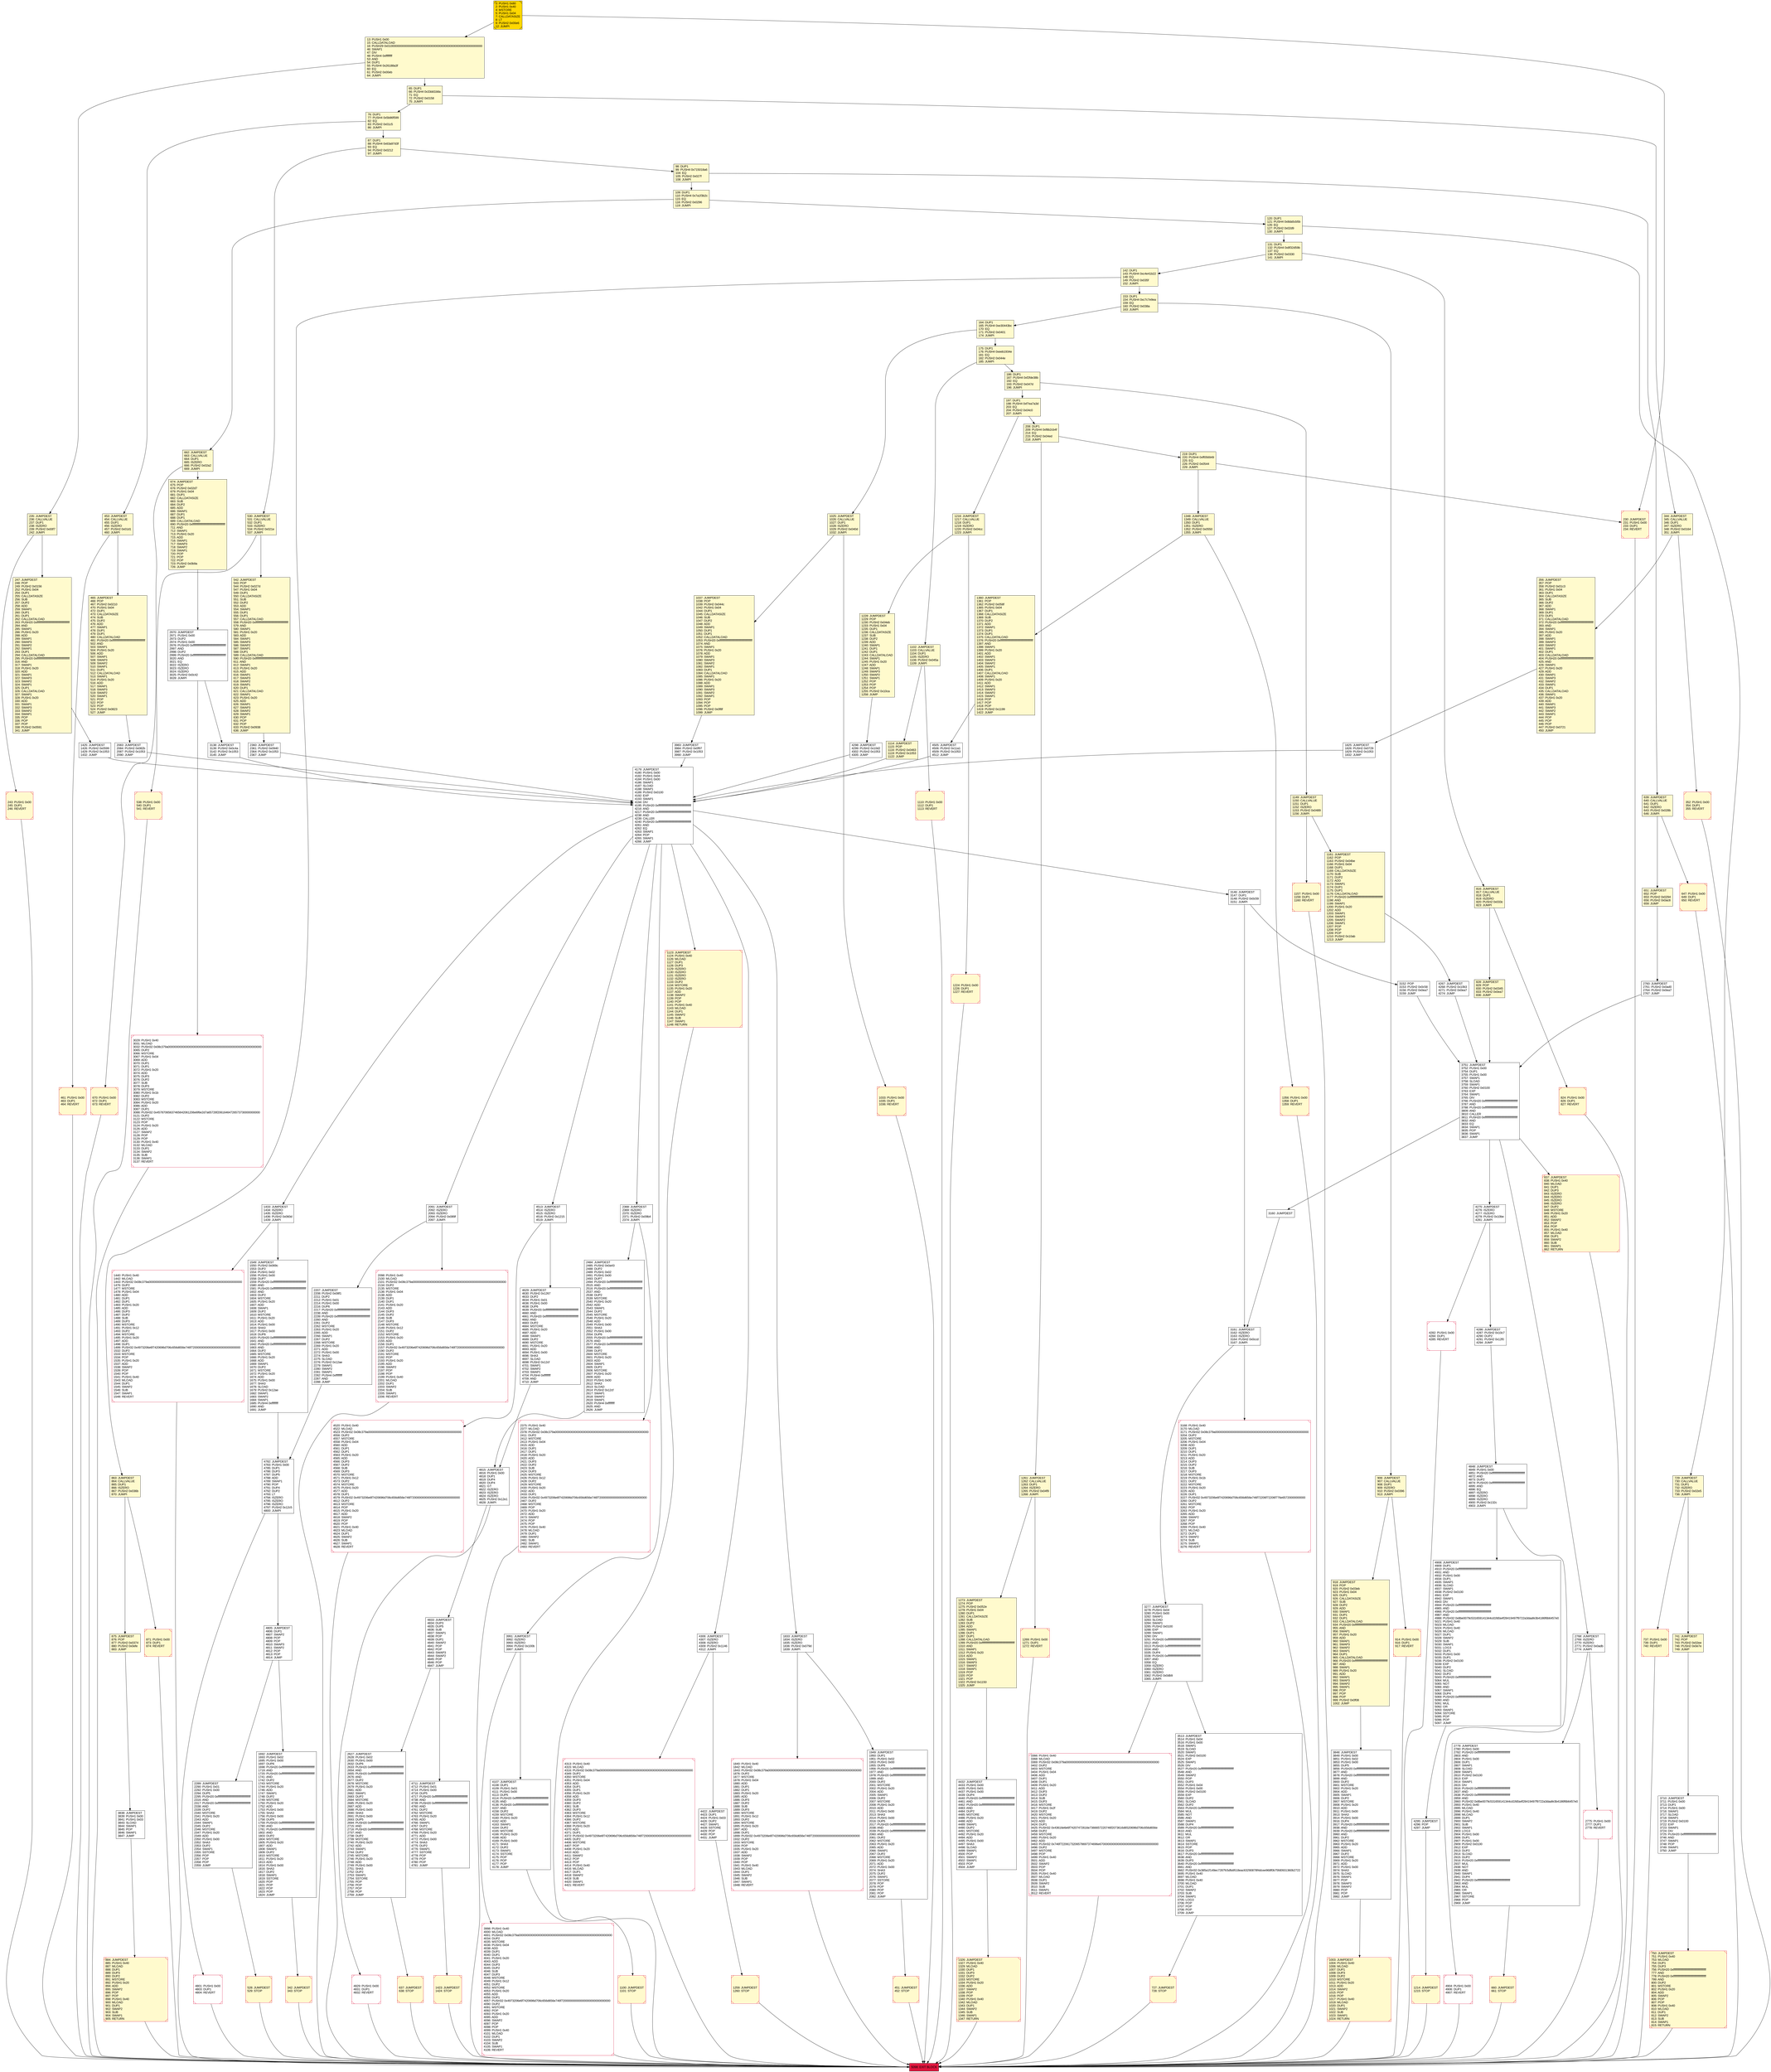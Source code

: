 digraph G {
bgcolor=transparent rankdir=UD;
node [shape=box style=filled color=black fillcolor=white fontname=arial fontcolor=black];
660 [label="660: JUMPDEST\l661: STOP\l" fillcolor=lemonchiffon shape=Msquare color=crimson ];
208 [label="208: DUP1\l209: PUSH4 0xf8b2cb4f\l214: EQ\l215: PUSH2 0x04ed\l218: JUMPI\l" fillcolor=lemonchiffon ];
13 [label="13: PUSH1 0x00\l15: CALLDATALOAD\l16: PUSH29 0x0100000000000000000000000000000000000000000000000000000000\l46: SWAP1\l47: DIV\l48: PUSH4 0xffffffff\l53: AND\l54: DUP1\l55: PUSH4 0x26188a3f\l60: EQ\l61: PUSH2 0x00eb\l64: JUMPI\l" fillcolor=lemonchiffon ];
3991 [label="3991: JUMPDEST\l3992: ISZERO\l3993: ISZERO\l3994: PUSH2 0x100b\l3997: JUMPI\l" ];
2970 [label="2970: JUMPDEST\l2971: PUSH1 0x00\l2973: DUP2\l2974: PUSH1 0x00\l2976: PUSH20 0xffffffffffffffffffffffffffffffffffffffff\l2997: AND\l2998: DUP2\l2999: PUSH20 0xffffffffffffffffffffffffffffffffffffffff\l3020: AND\l3021: EQ\l3022: ISZERO\l3023: ISZERO\l3024: ISZERO\l3025: PUSH2 0x0c42\l3028: JUMPI\l" ];
4505 [label="4505: JUMPDEST\l4506: PUSH2 0x11a1\l4509: PUSH2 0x1053\l4512: JUMP\l" ];
2289 [label="2289: JUMPDEST\l2290: PUSH1 0x01\l2292: PUSH1 0x00\l2294: DUP5\l2295: PUSH20 0xffffffffffffffffffffffffffffffffffffffff\l2316: AND\l2317: PUSH20 0xffffffffffffffffffffffffffffffffffffffff\l2338: AND\l2339: DUP2\l2340: MSTORE\l2341: PUSH1 0x20\l2343: ADD\l2344: SWAP1\l2345: DUP2\l2346: MSTORE\l2347: PUSH1 0x20\l2349: ADD\l2350: PUSH1 0x00\l2352: SHA3\l2353: DUP2\l2354: SWAP1\l2355: SSTORE\l2356: POP\l2357: POP\l2358: POP\l2359: JUMP\l" ];
65 [label="65: DUP1\l66: PUSH4 0x33dd1b8a\l71: EQ\l72: PUSH2 0x0158\l75: JUMPI\l" fillcolor=lemonchiffon ];
164 [label="164: DUP1\l165: PUSH4 0xe30443bc\l170: EQ\l171: PUSH2 0x0401\l174: JUMPI\l" fillcolor=lemonchiffon ];
1037 [label="1037: JUMPDEST\l1038: POP\l1039: PUSH2 0x044c\l1042: PUSH1 0x04\l1044: DUP1\l1045: CALLDATASIZE\l1046: SUB\l1047: DUP2\l1048: ADD\l1049: SWAP1\l1050: DUP1\l1051: DUP1\l1052: CALLDATALOAD\l1053: PUSH20 0xffffffffffffffffffffffffffffffffffffffff\l1074: AND\l1075: SWAP1\l1076: PUSH1 0x20\l1078: ADD\l1079: SWAP1\l1080: SWAP3\l1081: SWAP2\l1082: SWAP1\l1083: DUP1\l1084: CALLDATALOAD\l1085: SWAP1\l1086: PUSH1 0x20\l1088: ADD\l1089: SWAP1\l1090: SWAP3\l1091: SWAP2\l1092: SWAP1\l1093: POP\l1094: POP\l1095: POP\l1096: PUSH2 0x0f8f\l1099: JUMP\l" fillcolor=lemonchiffon ];
1949 [label="1949: JUMPDEST\l1950: DUP1\l1951: PUSH1 0x02\l1953: PUSH1 0x00\l1955: DUP6\l1956: PUSH20 0xffffffffffffffffffffffffffffffffffffffff\l1977: AND\l1978: PUSH20 0xffffffffffffffffffffffffffffffffffffffff\l1999: AND\l2000: DUP2\l2001: MSTORE\l2002: PUSH1 0x20\l2004: ADD\l2005: SWAP1\l2006: DUP2\l2007: MSTORE\l2008: PUSH1 0x20\l2010: ADD\l2011: PUSH1 0x00\l2013: SHA3\l2014: PUSH1 0x00\l2016: DUP5\l2017: PUSH20 0xffffffffffffffffffffffffffffffffffffffff\l2038: AND\l2039: PUSH20 0xffffffffffffffffffffffffffffffffffffffff\l2060: AND\l2061: DUP2\l2062: MSTORE\l2063: PUSH1 0x20\l2065: ADD\l2066: SWAP1\l2067: DUP2\l2068: MSTORE\l2069: PUSH1 0x20\l2071: ADD\l2072: PUSH1 0x00\l2074: SHA3\l2075: DUP2\l2076: SWAP1\l2077: SSTORE\l2078: POP\l2079: POP\l2080: POP\l2081: POP\l2082: JUMP\l" ];
2484 [label="2484: JUMPDEST\l2485: PUSH2 0x0a43\l2488: DUP2\l2489: PUSH1 0x02\l2491: PUSH1 0x00\l2493: DUP7\l2494: PUSH20 0xffffffffffffffffffffffffffffffffffffffff\l2515: AND\l2516: PUSH20 0xffffffffffffffffffffffffffffffffffffffff\l2537: AND\l2538: DUP2\l2539: MSTORE\l2540: PUSH1 0x20\l2542: ADD\l2543: SWAP1\l2544: DUP2\l2545: MSTORE\l2546: PUSH1 0x20\l2548: ADD\l2549: PUSH1 0x00\l2551: SHA3\l2552: PUSH1 0x00\l2554: DUP6\l2555: PUSH20 0xffffffffffffffffffffffffffffffffffffffff\l2576: AND\l2577: PUSH20 0xffffffffffffffffffffffffffffffffffffffff\l2598: AND\l2599: DUP2\l2600: MSTORE\l2601: PUSH1 0x20\l2603: ADD\l2604: SWAP1\l2605: DUP2\l2606: MSTORE\l2607: PUSH1 0x20\l2609: ADD\l2610: PUSH1 0x00\l2612: SHA3\l2613: SLOAD\l2614: PUSH2 0x12cf\l2617: SWAP1\l2618: SWAP2\l2619: SWAP1\l2620: PUSH4 0xffffffff\l2625: AND\l2626: JUMP\l" ];
875 [label="875: JUMPDEST\l876: POP\l877: PUSH2 0x0374\l880: PUSH2 0x0efe\l883: JUMP\l" fillcolor=lemonchiffon ];
3983 [label="3983: JUMPDEST\l3984: PUSH2 0x0f97\l3987: PUSH2 0x1053\l3990: JUMP\l" ];
662 [label="662: JUMPDEST\l663: CALLVALUE\l664: DUP1\l665: ISZERO\l666: PUSH2 0x02a2\l669: JUMPI\l" fillcolor=lemonchiffon ];
2375 [label="2375: PUSH1 0x40\l2377: MLOAD\l2378: PUSH32 0x08c379a000000000000000000000000000000000000000000000000000000000\l2411: DUP2\l2412: MSTORE\l2413: PUSH1 0x04\l2415: ADD\l2416: DUP1\l2417: DUP1\l2418: PUSH1 0x20\l2420: ADD\l2421: DUP3\l2422: DUP2\l2423: SUB\l2424: DUP3\l2425: MSTORE\l2426: PUSH1 0x12\l2428: DUP2\l2429: MSTORE\l2430: PUSH1 0x20\l2432: ADD\l2433: DUP1\l2434: PUSH32 0x4973206e6f7420696d706c656d656e746f720000000000000000000000000000\l2467: DUP2\l2468: MSTORE\l2469: POP\l2470: PUSH1 0x20\l2472: ADD\l2473: SWAP2\l2474: POP\l2475: POP\l2476: PUSH1 0x40\l2478: MLOAD\l2479: DUP1\l2480: SWAP2\l2481: SUB\l2482: SWAP1\l2483: REVERT\l" shape=Msquare color=crimson ];
2768 [label="2768: JUMPDEST\l2769: ISZERO\l2770: ISZERO\l2771: PUSH2 0x0adb\l2774: JUMPI\l" ];
175 [label="175: DUP1\l176: PUSH4 0xeeb1934e\l181: EQ\l182: PUSH2 0x044e\l185: JUMPI\l" fillcolor=lemonchiffon ];
3751 [label="3751: JUMPDEST\l3752: PUSH1 0x00\l3754: DUP1\l3755: PUSH1 0x00\l3757: SWAP1\l3758: SLOAD\l3759: SWAP1\l3760: PUSH2 0x0100\l3763: EXP\l3764: SWAP1\l3765: DIV\l3766: PUSH20 0xffffffffffffffffffffffffffffffffffffffff\l3787: AND\l3788: PUSH20 0xffffffffffffffffffffffffffffffffffffffff\l3809: AND\l3810: CALLER\l3811: PUSH20 0xffffffffffffffffffffffffffffffffffffffff\l3832: AND\l3833: EQ\l3834: SWAP1\l3835: POP\l3836: SWAP1\l3837: JUMP\l" ];
1423 [label="1423: JUMPDEST\l1424: STOP\l" fillcolor=lemonchiffon shape=Msquare color=crimson ];
4282 [label="4282: PUSH1 0x00\l4284: DUP1\l4285: REVERT\l" shape=Msquare color=crimson ];
465 [label="465: JUMPDEST\l466: POP\l467: PUSH2 0x0210\l470: PUSH1 0x04\l472: DUP1\l473: CALLDATASIZE\l474: SUB\l475: DUP2\l476: ADD\l477: SWAP1\l478: DUP1\l479: DUP1\l480: CALLDATALOAD\l481: PUSH20 0xffffffffffffffffffffffffffffffffffffffff\l502: AND\l503: SWAP1\l504: PUSH1 0x20\l506: ADD\l507: SWAP1\l508: SWAP3\l509: SWAP2\l510: SWAP1\l511: DUP1\l512: CALLDATALOAD\l513: SWAP1\l514: PUSH1 0x20\l516: ADD\l517: SWAP1\l518: SWAP3\l519: SWAP2\l520: SWAP1\l521: POP\l522: POP\l523: POP\l524: PUSH2 0x0823\l527: JUMP\l" fillcolor=lemonchiffon ];
729 [label="729: JUMPDEST\l730: CALLVALUE\l731: DUP1\l732: ISZERO\l733: PUSH2 0x02e5\l736: JUMPI\l" fillcolor=lemonchiffon ];
3161 [label="3161: JUMPDEST\l3162: ISZERO\l3163: ISZERO\l3164: PUSH2 0x0ccd\l3167: JUMPI\l" ];
3277 [label="3277: JUMPDEST\l3278: PUSH1 0x04\l3280: PUSH1 0x00\l3282: SWAP1\l3283: SLOAD\l3284: SWAP1\l3285: PUSH2 0x0100\l3288: EXP\l3289: SWAP1\l3290: DIV\l3291: PUSH20 0xffffffffffffffffffffffffffffffffffffffff\l3312: AND\l3313: PUSH20 0xffffffffffffffffffffffffffffffffffffffff\l3334: AND\l3335: DUP4\l3336: PUSH20 0xffffffffffffffffffffffffffffffffffffffff\l3357: AND\l3358: EQ\l3359: ISZERO\l3360: ISZERO\l3361: ISZERO\l3362: PUSH2 0x0db9\l3365: JUMPI\l" ];
1157 [label="1157: PUSH1 0x00\l1159: DUP1\l1160: REVERT\l" fillcolor=lemonchiffon shape=Msquare color=crimson ];
647 [label="647: PUSH1 0x00\l649: DUP1\l650: REVERT\l" fillcolor=lemonchiffon shape=Msquare color=crimson ];
530 [label="530: JUMPDEST\l531: CALLVALUE\l532: DUP1\l533: ISZERO\l534: PUSH2 0x021e\l537: JUMPI\l" fillcolor=lemonchiffon ];
674 [label="674: JUMPDEST\l675: POP\l676: PUSH2 0x02d7\l679: PUSH1 0x04\l681: DUP1\l682: CALLDATASIZE\l683: SUB\l684: DUP2\l685: ADD\l686: SWAP1\l687: DUP1\l688: DUP1\l689: CALLDATALOAD\l690: PUSH20 0xffffffffffffffffffffffffffffffffffffffff\l711: AND\l712: SWAP1\l713: PUSH1 0x20\l715: ADD\l716: SWAP1\l717: SWAP3\l718: SWAP2\l719: SWAP1\l720: POP\l721: POP\l722: POP\l723: PUSH2 0x0b9a\l726: JUMP\l" fillcolor=lemonchiffon ];
247 [label="247: JUMPDEST\l248: POP\l249: PUSH2 0x0156\l252: PUSH1 0x04\l254: DUP1\l255: CALLDATASIZE\l256: SUB\l257: DUP2\l258: ADD\l259: SWAP1\l260: DUP1\l261: DUP1\l262: CALLDATALOAD\l263: PUSH20 0xffffffffffffffffffffffffffffffffffffffff\l284: AND\l285: SWAP1\l286: PUSH1 0x20\l288: ADD\l289: SWAP1\l290: SWAP3\l291: SWAP2\l292: SWAP1\l293: DUP1\l294: CALLDATALOAD\l295: PUSH20 0xffffffffffffffffffffffffffffffffffffffff\l316: AND\l317: SWAP1\l318: PUSH1 0x20\l320: ADD\l321: SWAP1\l322: SWAP3\l323: SWAP2\l324: SWAP1\l325: DUP1\l326: CALLDATALOAD\l327: SWAP1\l328: PUSH1 0x20\l330: ADD\l331: SWAP1\l332: SWAP3\l333: SWAP2\l334: SWAP1\l335: POP\l336: POP\l337: POP\l338: PUSH2 0x0591\l341: JUMP\l" fillcolor=lemonchiffon ];
1214 [label="1214: JUMPDEST\l1215: STOP\l" fillcolor=lemonchiffon shape=Msquare color=crimson ];
1216 [label="1216: JUMPDEST\l1217: CALLVALUE\l1218: DUP1\l1219: ISZERO\l1220: PUSH2 0x04cc\l1223: JUMPI\l" fillcolor=lemonchiffon ];
914 [label="914: PUSH1 0x00\l916: DUP1\l917: REVERT\l" fillcolor=lemonchiffon shape=Msquare color=crimson ];
2627 [label="2627: JUMPDEST\l2628: PUSH1 0x02\l2630: PUSH1 0x00\l2632: DUP6\l2633: PUSH20 0xffffffffffffffffffffffffffffffffffffffff\l2654: AND\l2655: PUSH20 0xffffffffffffffffffffffffffffffffffffffff\l2676: AND\l2677: DUP2\l2678: MSTORE\l2679: PUSH1 0x20\l2681: ADD\l2682: SWAP1\l2683: DUP2\l2684: MSTORE\l2685: PUSH1 0x20\l2687: ADD\l2688: PUSH1 0x00\l2690: SHA3\l2691: PUSH1 0x00\l2693: DUP5\l2694: PUSH20 0xffffffffffffffffffffffffffffffffffffffff\l2715: AND\l2716: PUSH20 0xffffffffffffffffffffffffffffffffffffffff\l2737: AND\l2738: DUP2\l2739: MSTORE\l2740: PUSH1 0x20\l2742: ADD\l2743: SWAP1\l2744: DUP2\l2745: MSTORE\l2746: PUSH1 0x20\l2748: ADD\l2749: PUSH1 0x00\l2751: SHA3\l2752: DUP2\l2753: SWAP1\l2754: SSTORE\l2755: POP\l2756: POP\l2757: POP\l2758: POP\l2759: JUMP\l" ];
197 [label="197: DUP1\l198: PUSH4 0xf7ea7a3d\l203: EQ\l204: PUSH2 0x04c0\l207: JUMPI\l" fillcolor=lemonchiffon ];
153 [label="153: DUP1\l154: PUSH4 0xc7c7e9ea\l159: EQ\l160: PUSH2 0x038a\l163: JUMPI\l" fillcolor=lemonchiffon ];
1025 [label="1025: JUMPDEST\l1026: CALLVALUE\l1027: DUP1\l1028: ISZERO\l1029: PUSH2 0x040d\l1032: JUMPI\l" fillcolor=lemonchiffon ];
453 [label="453: JUMPDEST\l454: CALLVALUE\l455: DUP1\l456: ISZERO\l457: PUSH2 0x01d1\l460: JUMPI\l" fillcolor=lemonchiffon ];
670 [label="670: PUSH1 0x00\l672: DUP1\l673: REVERT\l" fillcolor=lemonchiffon shape=Msquare color=crimson ];
737 [label="737: PUSH1 0x00\l739: DUP1\l740: REVERT\l" fillcolor=lemonchiffon shape=Msquare color=crimson ];
727 [label="727: JUMPDEST\l728: STOP\l" fillcolor=lemonchiffon shape=Msquare color=crimson ];
4286 [label="4286: JUMPDEST\l4287: PUSH2 0x10c7\l4290: DUP2\l4291: PUSH2 0x12f0\l4294: JUMP\l" ];
1433 [label="1433: JUMPDEST\l1434: ISZERO\l1435: ISZERO\l1436: PUSH2 0x060d\l1439: JUMPI\l" ];
131 [label="131: DUP1\l132: PUSH4 0x8f32d59b\l137: EQ\l138: PUSH2 0x0330\l141: JUMPI\l" fillcolor=lemonchiffon ];
1228 [label="1228: JUMPDEST\l1229: POP\l1230: PUSH2 0x04eb\l1233: PUSH1 0x04\l1235: DUP1\l1236: CALLDATASIZE\l1237: SUB\l1238: DUP2\l1239: ADD\l1240: SWAP1\l1241: DUP1\l1242: DUP1\l1243: CALLDATALOAD\l1244: SWAP1\l1245: PUSH1 0x20\l1247: ADD\l1248: SWAP1\l1249: SWAP3\l1250: SWAP2\l1251: SWAP1\l1252: POP\l1253: POP\l1254: POP\l1255: PUSH2 0x10ca\l1258: JUMP\l" fillcolor=lemonchiffon ];
4179 [label="4179: JUMPDEST\l4180: PUSH1 0x00\l4182: PUSH1 0x04\l4184: PUSH1 0x00\l4186: SWAP1\l4187: SLOAD\l4188: SWAP1\l4189: PUSH2 0x0100\l4192: EXP\l4193: SWAP1\l4194: DIV\l4195: PUSH20 0xffffffffffffffffffffffffffffffffffffffff\l4216: AND\l4217: PUSH20 0xffffffffffffffffffffffffffffffffffffffff\l4238: AND\l4239: CALLER\l4240: PUSH20 0xffffffffffffffffffffffffffffffffffffffff\l4261: AND\l4262: EQ\l4263: SWAP1\l4264: POP\l4265: SWAP1\l4266: JUMP\l" ];
4422 [label="4422: JUMPDEST\l4423: DUP1\l4424: PUSH1 0x03\l4426: DUP2\l4427: SWAP1\l4428: SSTORE\l4429: POP\l4430: POP\l4431: JUMP\l" ];
243 [label="243: PUSH1 0x00\l245: DUP1\l246: REVERT\l" fillcolor=lemonchiffon shape=Msquare color=crimson ];
1269 [label="1269: PUSH1 0x00\l1271: DUP1\l1272: REVERT\l" fillcolor=lemonchiffon shape=Msquare color=crimson ];
2207 [label="2207: JUMPDEST\l2208: PUSH2 0x08f1\l2211: DUP2\l2212: PUSH1 0x01\l2214: PUSH1 0x00\l2216: DUP6\l2217: PUSH20 0xffffffffffffffffffffffffffffffffffffffff\l2238: AND\l2239: PUSH20 0xffffffffffffffffffffffffffffffffffffffff\l2260: AND\l2261: DUP2\l2262: MSTORE\l2263: PUSH1 0x20\l2265: ADD\l2266: SWAP1\l2267: DUP2\l2268: MSTORE\l2269: PUSH1 0x20\l2271: ADD\l2272: PUSH1 0x00\l2274: SHA3\l2275: SLOAD\l2276: PUSH2 0x12ae\l2279: SWAP1\l2280: SWAP2\l2281: SWAP1\l2282: PUSH4 0xffffffff\l2287: AND\l2288: JUMP\l" ];
906 [label="906: JUMPDEST\l907: CALLVALUE\l908: DUP1\l909: ISZERO\l910: PUSH2 0x0396\l913: JUMPI\l" fillcolor=lemonchiffon ];
451 [label="451: JUMPDEST\l452: STOP\l" fillcolor=lemonchiffon shape=Msquare color=crimson ];
3168 [label="3168: PUSH1 0x40\l3170: MLOAD\l3171: PUSH32 0x08c379a000000000000000000000000000000000000000000000000000000000\l3204: DUP2\l3205: MSTORE\l3206: PUSH1 0x04\l3208: ADD\l3209: DUP1\l3210: DUP1\l3211: PUSH1 0x20\l3213: ADD\l3214: DUP3\l3215: DUP2\l3216: SUB\l3217: DUP3\l3218: MSTORE\l3219: PUSH1 0x1b\l3221: DUP2\l3222: MSTORE\l3223: PUSH1 0x20\l3225: ADD\l3226: DUP1\l3227: PUSH32 0x4973206e6f7420696d706c656d656e746f72206f72206f776e65720000000000\l3260: DUP2\l3261: MSTORE\l3262: POP\l3263: PUSH1 0x20\l3265: ADD\l3266: SWAP2\l3267: POP\l3268: POP\l3269: PUSH1 0x40\l3271: MLOAD\l3272: DUP1\l3273: SWAP2\l3274: SUB\l3275: SWAP1\l3276: REVERT\l" shape=Msquare color=crimson ];
1003 [label="1003: JUMPDEST\l1004: PUSH1 0x40\l1006: MLOAD\l1007: DUP1\l1008: DUP3\l1009: DUP2\l1010: MSTORE\l1011: PUSH1 0x20\l1013: ADD\l1014: SWAP2\l1015: POP\l1016: POP\l1017: PUSH1 0x40\l1019: MLOAD\l1020: DUP1\l1021: SWAP2\l1022: SUB\l1023: SWAP1\l1024: RETURN\l" fillcolor=lemonchiffon shape=Msquare color=crimson ];
3029 [label="3029: PUSH1 0x40\l3031: MLOAD\l3032: PUSH32 0x08c379a000000000000000000000000000000000000000000000000000000000\l3065: DUP2\l3066: MSTORE\l3067: PUSH1 0x04\l3069: ADD\l3070: DUP1\l3071: DUP1\l3072: PUSH1 0x20\l3074: ADD\l3075: DUP3\l3076: DUP2\l3077: SUB\l3078: DUP3\l3079: MSTORE\l3080: PUSH1 0x1b\l3082: DUP2\l3083: MSTORE\l3084: PUSH1 0x20\l3086: ADD\l3087: DUP1\l3088: PUSH32 0x45787065637465642061206e6f6e2d7a65726f20616464726573730000000000\l3121: DUP2\l3122: MSTORE\l3123: POP\l3124: PUSH1 0x20\l3126: ADD\l3127: SWAP2\l3128: POP\l3129: POP\l3130: PUSH1 0x40\l3132: MLOAD\l3133: DUP1\l3134: SWAP2\l3135: SUB\l3136: SWAP1\l3137: REVERT\l" shape=Msquare color=crimson ];
816 [label="816: JUMPDEST\l817: CALLVALUE\l818: DUP1\l819: ISZERO\l820: PUSH2 0x033c\l823: JUMPI\l" fillcolor=lemonchiffon ];
186 [label="186: DUP1\l187: PUSH4 0xf2fde38b\l192: EQ\l193: PUSH2 0x047d\l196: JUMPI\l" fillcolor=lemonchiffon ];
0 [label="0: PUSH1 0x80\l2: PUSH1 0x40\l4: MSTORE\l5: PUSH1 0x04\l7: CALLDATASIZE\l8: LT\l9: PUSH2 0x00e6\l12: JUMPI\l" fillcolor=lemonchiffon shape=Msquare fillcolor=gold ];
4908 [label="4908: JUMPDEST\l4909: DUP1\l4910: PUSH20 0xffffffffffffffffffffffffffffffffffffffff\l4931: AND\l4932: PUSH1 0x00\l4934: DUP1\l4935: SWAP1\l4936: SLOAD\l4937: SWAP1\l4938: PUSH2 0x0100\l4941: EXP\l4942: SWAP1\l4943: DIV\l4944: PUSH20 0xffffffffffffffffffffffffffffffffffffffff\l4965: AND\l4966: PUSH20 0xffffffffffffffffffffffffffffffffffffffff\l4987: AND\l4988: PUSH32 0x8be0079c531659141344cd1fd0a4f28419497f9722a3daafe3b4186f6b6457e0\l5021: PUSH1 0x40\l5023: MLOAD\l5024: PUSH1 0x40\l5026: MLOAD\l5027: DUP1\l5028: SWAP2\l5029: SUB\l5030: SWAP1\l5031: LOG3\l5032: DUP1\l5033: PUSH1 0x00\l5035: DUP1\l5036: PUSH2 0x0100\l5039: EXP\l5040: DUP2\l5041: SLOAD\l5042: DUP2\l5043: PUSH20 0xffffffffffffffffffffffffffffffffffffffff\l5064: MUL\l5065: NOT\l5066: AND\l5067: SWAP1\l5068: DUP4\l5069: PUSH20 0xffffffffffffffffffffffffffffffffffffffff\l5090: AND\l5091: MUL\l5092: OR\l5093: SWAP1\l5094: SSTORE\l5095: POP\l5096: POP\l5097: JUMP\l" ];
1123 [label="1123: JUMPDEST\l1124: PUSH1 0x40\l1126: MLOAD\l1127: DUP1\l1128: DUP3\l1129: ISZERO\l1130: ISZERO\l1131: ISZERO\l1132: ISZERO\l1133: DUP2\l1134: MSTORE\l1135: PUSH1 0x20\l1137: ADD\l1138: SWAP2\l1139: POP\l1140: POP\l1141: PUSH1 0x40\l1143: MLOAD\l1144: DUP1\l1145: SWAP2\l1146: SUB\l1147: SWAP1\l1148: RETURN\l" fillcolor=lemonchiffon shape=Msquare color=crimson ];
2083 [label="2083: JUMPDEST\l2084: PUSH2 0x082b\l2087: PUSH2 0x1053\l2090: JUMP\l" ];
542 [label="542: JUMPDEST\l543: POP\l544: PUSH2 0x027d\l547: PUSH1 0x04\l549: DUP1\l550: CALLDATASIZE\l551: SUB\l552: DUP2\l553: ADD\l554: SWAP1\l555: DUP1\l556: DUP1\l557: CALLDATALOAD\l558: PUSH20 0xffffffffffffffffffffffffffffffffffffffff\l579: AND\l580: SWAP1\l581: PUSH1 0x20\l583: ADD\l584: SWAP1\l585: SWAP3\l586: SWAP2\l587: SWAP1\l588: DUP1\l589: CALLDATALOAD\l590: PUSH20 0xffffffffffffffffffffffffffffffffffffffff\l611: AND\l612: SWAP1\l613: PUSH1 0x20\l615: ADD\l616: SWAP1\l617: SWAP3\l618: SWAP2\l619: SWAP1\l620: DUP1\l621: CALLDATALOAD\l622: SWAP1\l623: PUSH1 0x20\l625: ADD\l626: SWAP1\l627: SWAP3\l628: SWAP2\l629: SWAP1\l630: POP\l631: POP\l632: POP\l633: PUSH2 0x0938\l636: JUMP\l" fillcolor=lemonchiffon ];
4801 [label="4801: PUSH1 0x00\l4803: DUP1\l4804: REVERT\l" shape=Msquare color=crimson ];
3513 [label="3513: JUMPDEST\l3514: PUSH1 0x04\l3516: PUSH1 0x00\l3518: SWAP1\l3519: SLOAD\l3520: SWAP1\l3521: PUSH2 0x0100\l3524: EXP\l3525: SWAP1\l3526: DIV\l3527: PUSH20 0xffffffffffffffffffffffffffffffffffffffff\l3548: AND\l3549: SWAP2\l3550: POP\l3551: DUP3\l3552: PUSH1 0x04\l3554: PUSH1 0x00\l3556: PUSH2 0x0100\l3559: EXP\l3560: DUP2\l3561: SLOAD\l3562: DUP2\l3563: PUSH20 0xffffffffffffffffffffffffffffffffffffffff\l3584: MUL\l3585: NOT\l3586: AND\l3587: SWAP1\l3588: DUP4\l3589: PUSH20 0xffffffffffffffffffffffffffffffffffffffff\l3610: AND\l3611: MUL\l3612: OR\l3613: SWAP1\l3614: SSTORE\l3615: POP\l3616: DUP3\l3617: PUSH20 0xffffffffffffffffffffffffffffffffffffffff\l3638: AND\l3639: DUP3\l3640: PUSH20 0xffffffffffffffffffffffffffffffffffffffff\l3661: AND\l3662: PUSH32 0x385a1f149ec7287fc5dfa9518eac63290878f4dcee968f0b75fd0931360b2722\l3695: PUSH1 0x40\l3697: MLOAD\l3698: PUSH1 0x40\l3700: MLOAD\l3701: DUP1\l3702: SWAP2\l3703: SUB\l3704: SWAP1\l3705: LOG3\l3706: POP\l3707: POP\l3708: POP\l3709: JUMP\l" ];
4782 [label="4782: JUMPDEST\l4783: PUSH1 0x00\l4785: DUP1\l4786: DUP3\l4787: DUP5\l4788: ADD\l4789: SWAP1\l4790: POP\l4791: DUP4\l4792: DUP2\l4793: LT\l4794: ISZERO\l4795: ISZERO\l4796: ISZERO\l4797: PUSH2 0x12c5\l4800: JUMPI\l" ];
2098 [label="2098: PUSH1 0x40\l2100: MLOAD\l2101: PUSH32 0x08c379a000000000000000000000000000000000000000000000000000000000\l2134: DUP2\l2135: MSTORE\l2136: PUSH1 0x04\l2138: ADD\l2139: DUP1\l2140: DUP1\l2141: PUSH1 0x20\l2143: ADD\l2144: DUP3\l2145: DUP2\l2146: SUB\l2147: DUP3\l2148: MSTORE\l2149: PUSH1 0x12\l2151: DUP2\l2152: MSTORE\l2153: PUSH1 0x20\l2155: ADD\l2156: DUP1\l2157: PUSH32 0x4973206e6f7420696d706c656d656e746f720000000000000000000000000000\l2190: DUP2\l2191: MSTORE\l2192: POP\l2193: PUSH1 0x20\l2195: ADD\l2196: SWAP2\l2197: POP\l2198: POP\l2199: PUSH1 0x40\l2201: MLOAD\l2202: DUP1\l2203: SWAP2\l2204: SUB\l2205: SWAP1\l2206: REVERT\l" shape=Msquare color=crimson ];
1840 [label="1840: PUSH1 0x40\l1842: MLOAD\l1843: PUSH32 0x08c379a000000000000000000000000000000000000000000000000000000000\l1876: DUP2\l1877: MSTORE\l1878: PUSH1 0x04\l1880: ADD\l1881: DUP1\l1882: DUP1\l1883: PUSH1 0x20\l1885: ADD\l1886: DUP3\l1887: DUP2\l1888: SUB\l1889: DUP3\l1890: MSTORE\l1891: PUSH1 0x12\l1893: DUP2\l1894: MSTORE\l1895: PUSH1 0x20\l1897: ADD\l1898: DUP1\l1899: PUSH32 0x4973206e6f7420696d706c656d656e746f720000000000000000000000000000\l1932: DUP2\l1933: MSTORE\l1934: POP\l1935: PUSH1 0x20\l1937: ADD\l1938: SWAP2\l1939: POP\l1940: POP\l1941: PUSH1 0x40\l1943: MLOAD\l1944: DUP1\l1945: SWAP2\l1946: SUB\l1947: SWAP1\l1948: REVERT\l" shape=Msquare color=crimson ];
1261 [label="1261: JUMPDEST\l1262: CALLVALUE\l1263: DUP1\l1264: ISZERO\l1265: PUSH2 0x04f9\l1268: JUMPI\l" fillcolor=lemonchiffon ];
1224 [label="1224: PUSH1 0x00\l1226: DUP1\l1227: REVERT\l" fillcolor=lemonchiffon shape=Msquare color=crimson ];
1273 [label="1273: JUMPDEST\l1274: POP\l1275: PUSH2 0x052e\l1278: PUSH1 0x04\l1280: DUP1\l1281: CALLDATASIZE\l1282: SUB\l1283: DUP2\l1284: ADD\l1285: SWAP1\l1286: DUP1\l1287: DUP1\l1288: CALLDATALOAD\l1289: PUSH20 0xffffffffffffffffffffffffffffffffffffffff\l1310: AND\l1311: SWAP1\l1312: PUSH1 0x20\l1314: ADD\l1315: SWAP1\l1316: SWAP3\l1317: SWAP2\l1318: SWAP1\l1319: POP\l1320: POP\l1321: POP\l1322: PUSH2 0x1150\l1325: JUMP\l" fillcolor=lemonchiffon ];
461 [label="461: PUSH1 0x00\l463: DUP1\l464: REVERT\l" fillcolor=lemonchiffon shape=Msquare color=crimson ];
2775 [label="2775: PUSH1 0x00\l2777: DUP1\l2778: REVERT\l" shape=Msquare color=crimson ];
837 [label="837: JUMPDEST\l838: PUSH1 0x40\l840: MLOAD\l841: DUP1\l842: DUP3\l843: ISZERO\l844: ISZERO\l845: ISZERO\l846: ISZERO\l847: DUP2\l848: MSTORE\l849: PUSH1 0x20\l851: ADD\l852: SWAP2\l853: POP\l854: POP\l855: PUSH1 0x40\l857: MLOAD\l858: DUP1\l859: SWAP2\l860: SUB\l861: SWAP1\l862: RETURN\l" fillcolor=lemonchiffon shape=Msquare color=crimson ];
4513 [label="4513: JUMPDEST\l4514: ISZERO\l4515: ISZERO\l4516: PUSH2 0x1215\l4519: JUMPI\l" ];
4829 [label="4829: PUSH1 0x00\l4831: DUP1\l4832: REVERT\l" shape=Msquare color=crimson ];
1259 [label="1259: JUMPDEST\l1260: STOP\l" fillcolor=lemonchiffon shape=Msquare color=crimson ];
1161 [label="1161: JUMPDEST\l1162: POP\l1163: PUSH2 0x04be\l1166: PUSH1 0x04\l1168: DUP1\l1169: CALLDATASIZE\l1170: SUB\l1171: DUP2\l1172: ADD\l1173: SWAP1\l1174: DUP1\l1175: DUP1\l1176: CALLDATALOAD\l1177: PUSH20 0xffffffffffffffffffffffffffffffffffffffff\l1198: AND\l1199: SWAP1\l1200: PUSH1 0x20\l1202: ADD\l1203: SWAP1\l1204: SWAP3\l1205: SWAP2\l1206: SWAP1\l1207: POP\l1208: POP\l1209: POP\l1210: PUSH2 0x10ab\l1213: JUMP\l" fillcolor=lemonchiffon ];
344 [label="344: JUMPDEST\l345: CALLVALUE\l346: DUP1\l347: ISZERO\l348: PUSH2 0x0164\l351: JUMPI\l" fillcolor=lemonchiffon ];
528 [label="528: JUMPDEST\l529: STOP\l" fillcolor=lemonchiffon shape=Msquare color=crimson ];
741 [label="741: JUMPDEST\l742: POP\l743: PUSH2 0x02ee\l746: PUSH2 0x0e7e\l749: JUMP\l" fillcolor=lemonchiffon ];
4904 [label="4904: PUSH1 0x00\l4906: DUP1\l4907: REVERT\l" shape=Msquare color=crimson ];
3146 [label="3146: JUMPDEST\l3147: DUP1\l3148: PUSH2 0x0c59\l3151: JUMPI\l" ];
1825 [label="1825: JUMPDEST\l1826: PUSH2 0x0729\l1829: PUSH2 0x1053\l1832: JUMP\l" ];
4313 [label="4313: PUSH1 0x40\l4315: MLOAD\l4316: PUSH32 0x08c379a000000000000000000000000000000000000000000000000000000000\l4349: DUP2\l4350: MSTORE\l4351: PUSH1 0x04\l4353: ADD\l4354: DUP1\l4355: DUP1\l4356: PUSH1 0x20\l4358: ADD\l4359: DUP3\l4360: DUP2\l4361: SUB\l4362: DUP3\l4363: MSTORE\l4364: PUSH1 0x12\l4366: DUP2\l4367: MSTORE\l4368: PUSH1 0x20\l4370: ADD\l4371: DUP1\l4372: PUSH32 0x4973206e6f7420696d706c656d656e746f720000000000000000000000000000\l4405: DUP2\l4406: MSTORE\l4407: POP\l4408: PUSH1 0x20\l4410: ADD\l4411: SWAP2\l4412: POP\l4413: POP\l4414: PUSH1 0x40\l4416: MLOAD\l4417: DUP1\l4418: SWAP2\l4419: SUB\l4420: SWAP1\l4421: REVERT\l" shape=Msquare color=crimson ];
3138 [label="3138: JUMPDEST\l3139: PUSH2 0x0c4a\l3142: PUSH2 0x1053\l3145: JUMP\l" ];
3848 [label="3848: JUMPDEST\l3849: PUSH1 0x00\l3851: PUSH1 0x02\l3853: PUSH1 0x00\l3855: DUP5\l3856: PUSH20 0xffffffffffffffffffffffffffffffffffffffff\l3877: AND\l3878: PUSH20 0xffffffffffffffffffffffffffffffffffffffff\l3899: AND\l3900: DUP2\l3901: MSTORE\l3902: PUSH1 0x20\l3904: ADD\l3905: SWAP1\l3906: DUP2\l3907: MSTORE\l3908: PUSH1 0x20\l3910: ADD\l3911: PUSH1 0x00\l3913: SHA3\l3914: PUSH1 0x00\l3916: DUP4\l3917: PUSH20 0xffffffffffffffffffffffffffffffffffffffff\l3938: AND\l3939: PUSH20 0xffffffffffffffffffffffffffffffffffffffff\l3960: AND\l3961: DUP2\l3962: MSTORE\l3963: PUSH1 0x20\l3965: ADD\l3966: SWAP1\l3967: DUP2\l3968: MSTORE\l3969: PUSH1 0x20\l3971: ADD\l3972: PUSH1 0x00\l3974: SHA3\l3975: SLOAD\l3976: SWAP1\l3977: POP\l3978: SWAP3\l3979: SWAP2\l3980: POP\l3981: POP\l3982: JUMP\l" ];
4711 [label="4711: JUMPDEST\l4712: PUSH1 0x01\l4714: PUSH1 0x00\l4716: DUP5\l4717: PUSH20 0xffffffffffffffffffffffffffffffffffffffff\l4738: AND\l4739: PUSH20 0xffffffffffffffffffffffffffffffffffffffff\l4760: AND\l4761: DUP2\l4762: MSTORE\l4763: PUSH1 0x20\l4765: ADD\l4766: SWAP1\l4767: DUP2\l4768: MSTORE\l4769: PUSH1 0x20\l4771: ADD\l4772: PUSH1 0x00\l4774: SHA3\l4775: DUP2\l4776: SWAP1\l4777: SSTORE\l4778: POP\l4779: POP\l4780: POP\l4781: JUMP\l" ];
3160 [label="3160: JUMPDEST\l" ];
76 [label="76: DUP1\l77: PUSH4 0x5b86f599\l82: EQ\l83: PUSH2 0x01c5\l86: JUMPI\l" fillcolor=lemonchiffon ];
824 [label="824: PUSH1 0x00\l826: DUP1\l827: REVERT\l" fillcolor=lemonchiffon shape=Msquare color=crimson ];
4306 [label="4306: JUMPDEST\l4307: ISZERO\l4308: ISZERO\l4309: PUSH2 0x1146\l4312: JUMPI\l" ];
1114 [label="1114: JUMPDEST\l1115: POP\l1116: PUSH2 0x0463\l1119: PUSH2 0x1053\l1122: JUMP\l" fillcolor=lemonchiffon ];
4848 [label="4848: JUMPDEST\l4849: PUSH1 0x00\l4851: PUSH20 0xffffffffffffffffffffffffffffffffffffffff\l4872: AND\l4873: DUP2\l4874: PUSH20 0xffffffffffffffffffffffffffffffffffffffff\l4895: AND\l4896: EQ\l4897: ISZERO\l4898: ISZERO\l4899: ISZERO\l4900: PUSH2 0x132c\l4903: JUMPI\l" ];
3838 [label="3838: JUMPDEST\l3839: PUSH1 0x00\l3841: PUSH1 0x03\l3843: SLOAD\l3844: SWAP1\l3845: POP\l3846: SWAP1\l3847: JUMP\l" ];
219 [label="219: DUP1\l220: PUSH4 0xff056949\l225: EQ\l226: PUSH2 0x0544\l229: JUMPI\l" fillcolor=lemonchiffon ];
1326 [label="1326: JUMPDEST\l1327: PUSH1 0x40\l1329: MLOAD\l1330: DUP1\l1331: DUP3\l1332: DUP2\l1333: MSTORE\l1334: PUSH1 0x20\l1336: ADD\l1337: SWAP2\l1338: POP\l1339: POP\l1340: PUSH1 0x40\l1342: MLOAD\l1343: DUP1\l1344: SWAP2\l1345: SUB\l1346: SWAP1\l1347: RETURN\l" fillcolor=lemonchiffon shape=Msquare color=crimson ];
863 [label="863: JUMPDEST\l864: CALLVALUE\l865: DUP1\l866: ISZERO\l867: PUSH2 0x036b\l870: JUMPI\l" fillcolor=lemonchiffon ];
87 [label="87: DUP1\l88: PUSH4 0x63a97d3f\l93: EQ\l94: PUSH2 0x0212\l97: JUMPI\l" fillcolor=lemonchiffon ];
1033 [label="1033: PUSH1 0x00\l1035: DUP1\l1036: REVERT\l" fillcolor=lemonchiffon shape=Msquare color=crimson ];
4805 [label="4805: JUMPDEST\l4806: DUP1\l4807: SWAP2\l4808: POP\l4809: POP\l4810: SWAP3\l4811: SWAP2\l4812: POP\l4813: POP\l4814: JUMP\l" ];
2360 [label="2360: JUMPDEST\l2361: PUSH2 0x0940\l2364: PUSH2 0x1053\l2367: JUMP\l" ];
1425 [label="1425: JUMPDEST\l1426: PUSH2 0x0599\l1429: PUSH2 0x1053\l1432: JUMP\l" ];
1833 [label="1833: JUMPDEST\l1834: ISZERO\l1835: ISZERO\l1836: PUSH2 0x079d\l1839: JUMPI\l" ];
4432 [label="4432: JUMPDEST\l4433: PUSH1 0x00\l4435: PUSH1 0x01\l4437: PUSH1 0x00\l4439: DUP4\l4440: PUSH20 0xffffffffffffffffffffffffffffffffffffffff\l4461: AND\l4462: PUSH20 0xffffffffffffffffffffffffffffffffffffffff\l4483: AND\l4484: DUP2\l4485: MSTORE\l4486: PUSH1 0x20\l4488: ADD\l4489: SWAP1\l4490: DUP2\l4491: MSTORE\l4492: PUSH1 0x20\l4494: ADD\l4495: PUSH1 0x00\l4497: SHA3\l4498: SLOAD\l4499: SWAP1\l4500: POP\l4501: SWAP2\l4502: SWAP1\l4503: POP\l4504: JUMP\l" ];
1348 [label="1348: JUMPDEST\l1349: CALLVALUE\l1350: DUP1\l1351: ISZERO\l1352: PUSH2 0x0550\l1355: JUMPI\l" fillcolor=lemonchiffon ];
4267 [label="4267: JUMPDEST\l4268: PUSH2 0x10b3\l4271: PUSH2 0x0ea7\l4274: JUMP\l" ];
120 [label="120: DUP1\l121: PUSH4 0x8da5cb5b\l126: EQ\l127: PUSH2 0x02d9\l130: JUMPI\l" fillcolor=lemonchiffon ];
538 [label="538: PUSH1 0x00\l540: DUP1\l541: REVERT\l" fillcolor=lemonchiffon shape=Msquare color=crimson ];
2760 [label="2760: JUMPDEST\l2761: PUSH2 0x0ad0\l2764: PUSH2 0x0ea7\l2767: JUMP\l" ];
2091 [label="2091: JUMPDEST\l2092: ISZERO\l2093: ISZERO\l2094: PUSH2 0x089f\l2097: JUMPI\l" ];
750 [label="750: JUMPDEST\l751: PUSH1 0x40\l753: MLOAD\l754: DUP1\l755: DUP3\l756: PUSH20 0xffffffffffffffffffffffffffffffffffffffff\l777: AND\l778: PUSH20 0xffffffffffffffffffffffffffffffffffffffff\l799: AND\l800: DUP2\l801: MSTORE\l802: PUSH1 0x20\l804: ADD\l805: SWAP2\l806: POP\l807: POP\l808: PUSH1 0x40\l810: MLOAD\l811: DUP1\l812: SWAP2\l813: SUB\l814: SWAP1\l815: RETURN\l" fillcolor=lemonchiffon shape=Msquare color=crimson ];
4275 [label="4275: JUMPDEST\l4276: ISZERO\l4277: ISZERO\l4278: PUSH2 0x10be\l4281: JUMPI\l" ];
352 [label="352: PUSH1 0x00\l354: DUP1\l355: REVERT\l" fillcolor=lemonchiffon shape=Msquare color=crimson ];
3366 [label="3366: PUSH1 0x40\l3368: MLOAD\l3369: PUSH32 0x08c379a000000000000000000000000000000000000000000000000000000000\l3402: DUP2\l3403: MSTORE\l3404: PUSH1 0x04\l3406: ADD\l3407: DUP1\l3408: DUP1\l3409: PUSH1 0x20\l3411: ADD\l3412: DUP3\l3413: DUP2\l3414: SUB\l3415: DUP3\l3416: MSTORE\l3417: PUSH1 0x2f\l3419: DUP2\l3420: MSTORE\l3421: PUSH1 0x20\l3423: ADD\l3424: DUP1\l3425: PUSH32 0x43616e6e6f74207472616e7366657220746f2073616d6520696d706c656d656e\l3458: DUP2\l3459: MSTORE\l3460: PUSH1 0x20\l3462: ADD\l3463: PUSH32 0x746f72206173206578697374696e670000000000000000000000000000000000\l3496: DUP2\l3497: MSTORE\l3498: POP\l3499: PUSH1 0x40\l3501: ADD\l3502: SWAP2\l3503: POP\l3504: POP\l3505: PUSH1 0x40\l3507: MLOAD\l3508: DUP1\l3509: SWAP2\l3510: SUB\l3511: SWAP1\l3512: REVERT\l" shape=Msquare color=crimson ];
342 [label="342: JUMPDEST\l343: STOP\l" fillcolor=lemonchiffon shape=Msquare color=crimson ];
871 [label="871: PUSH1 0x00\l873: DUP1\l874: REVERT\l" fillcolor=lemonchiffon shape=Msquare color=crimson ];
884 [label="884: JUMPDEST\l885: PUSH1 0x40\l887: MLOAD\l888: DUP1\l889: DUP3\l890: DUP2\l891: MSTORE\l892: PUSH1 0x20\l894: ADD\l895: SWAP2\l896: POP\l897: POP\l898: PUSH1 0x40\l900: MLOAD\l901: DUP1\l902: SWAP2\l903: SUB\l904: SWAP1\l905: RETURN\l" fillcolor=lemonchiffon shape=Msquare color=crimson ];
3998 [label="3998: PUSH1 0x40\l4000: MLOAD\l4001: PUSH32 0x08c379a000000000000000000000000000000000000000000000000000000000\l4034: DUP2\l4035: MSTORE\l4036: PUSH1 0x04\l4038: ADD\l4039: DUP1\l4040: DUP1\l4041: PUSH1 0x20\l4043: ADD\l4044: DUP3\l4045: DUP2\l4046: SUB\l4047: DUP3\l4048: MSTORE\l4049: PUSH1 0x12\l4051: DUP2\l4052: MSTORE\l4053: PUSH1 0x20\l4055: ADD\l4056: DUP1\l4057: PUSH32 0x4973206e6f7420696d706c656d656e746f720000000000000000000000000000\l4090: DUP2\l4091: MSTORE\l4092: POP\l4093: PUSH1 0x20\l4095: ADD\l4096: SWAP2\l4097: POP\l4098: POP\l4099: PUSH1 0x40\l4101: MLOAD\l4102: DUP1\l4103: SWAP2\l4104: SUB\l4105: SWAP1\l4106: REVERT\l" shape=Msquare color=crimson ];
828 [label="828: JUMPDEST\l829: POP\l830: PUSH2 0x0345\l833: PUSH2 0x0ea7\l836: JUMP\l" fillcolor=lemonchiffon ];
109 [label="109: DUP1\l110: PUSH4 0x7a1f3b2c\l115: EQ\l116: PUSH2 0x0296\l119: JUMPI\l" fillcolor=lemonchiffon ];
1549 [label="1549: JUMPDEST\l1550: PUSH2 0x069c\l1553: DUP2\l1554: PUSH1 0x02\l1556: PUSH1 0x00\l1558: DUP7\l1559: PUSH20 0xffffffffffffffffffffffffffffffffffffffff\l1580: AND\l1581: PUSH20 0xffffffffffffffffffffffffffffffffffffffff\l1602: AND\l1603: DUP2\l1604: MSTORE\l1605: PUSH1 0x20\l1607: ADD\l1608: SWAP1\l1609: DUP2\l1610: MSTORE\l1611: PUSH1 0x20\l1613: ADD\l1614: PUSH1 0x00\l1616: SHA3\l1617: PUSH1 0x00\l1619: DUP6\l1620: PUSH20 0xffffffffffffffffffffffffffffffffffffffff\l1641: AND\l1642: PUSH20 0xffffffffffffffffffffffffffffffffffffffff\l1663: AND\l1664: DUP2\l1665: MSTORE\l1666: PUSH1 0x20\l1668: ADD\l1669: SWAP1\l1670: DUP2\l1671: MSTORE\l1672: PUSH1 0x20\l1674: ADD\l1675: PUSH1 0x00\l1677: SHA3\l1678: SLOAD\l1679: PUSH2 0x12ae\l1682: SWAP1\l1683: SWAP2\l1684: SWAP1\l1685: PUSH4 0xffffffff\l1690: AND\l1691: JUMP\l" ];
4629 [label="4629: JUMPDEST\l4630: PUSH2 0x1267\l4633: DUP2\l4634: PUSH1 0x01\l4636: PUSH1 0x00\l4638: DUP6\l4639: PUSH20 0xffffffffffffffffffffffffffffffffffffffff\l4660: AND\l4661: PUSH20 0xffffffffffffffffffffffffffffffffffffffff\l4682: AND\l4683: DUP2\l4684: MSTORE\l4685: PUSH1 0x20\l4687: ADD\l4688: SWAP1\l4689: DUP2\l4690: MSTORE\l4691: PUSH1 0x20\l4693: ADD\l4694: PUSH1 0x00\l4696: SHA3\l4697: SLOAD\l4698: PUSH2 0x12cf\l4701: SWAP1\l4702: SWAP2\l4703: SWAP1\l4704: PUSH4 0xffffffff\l4709: AND\l4710: JUMP\l" ];
235 [label="235: JUMPDEST\l236: CALLVALUE\l237: DUP1\l238: ISZERO\l239: PUSH2 0x00f7\l242: JUMPI\l" fillcolor=lemonchiffon ];
1100 [label="1100: JUMPDEST\l1101: STOP\l" fillcolor=lemonchiffon shape=Msquare color=crimson ];
98 [label="98: DUP1\l99: PUSH4 0x715018a6\l104: EQ\l105: PUSH2 0x027f\l108: JUMPI\l" fillcolor=lemonchiffon ];
1102 [label="1102: JUMPDEST\l1103: CALLVALUE\l1104: DUP1\l1105: ISZERO\l1106: PUSH2 0x045a\l1109: JUMPI\l" fillcolor=lemonchiffon ];
4295 [label="4295: JUMPDEST\l4296: POP\l4297: JUMP\l" ];
230 [label="230: JUMPDEST\l231: PUSH1 0x00\l233: DUP1\l234: REVERT\l" fillcolor=lemonchiffon shape=Msquare color=crimson ];
1360 [label="1360: JUMPDEST\l1361: POP\l1362: PUSH2 0x058f\l1365: PUSH1 0x04\l1367: DUP1\l1368: CALLDATASIZE\l1369: SUB\l1370: DUP2\l1371: ADD\l1372: SWAP1\l1373: DUP1\l1374: DUP1\l1375: CALLDATALOAD\l1376: PUSH20 0xffffffffffffffffffffffffffffffffffffffff\l1397: AND\l1398: SWAP1\l1399: PUSH1 0x20\l1401: ADD\l1402: SWAP1\l1403: SWAP3\l1404: SWAP2\l1405: SWAP1\l1406: DUP1\l1407: CALLDATALOAD\l1408: SWAP1\l1409: PUSH1 0x20\l1411: ADD\l1412: SWAP1\l1413: SWAP3\l1414: SWAP2\l1415: SWAP1\l1416: POP\l1417: POP\l1418: POP\l1419: PUSH2 0x1199\l1422: JUMP\l" fillcolor=lemonchiffon ];
1692 [label="1692: JUMPDEST\l1693: PUSH1 0x02\l1695: PUSH1 0x00\l1697: DUP6\l1698: PUSH20 0xffffffffffffffffffffffffffffffffffffffff\l1719: AND\l1720: PUSH20 0xffffffffffffffffffffffffffffffffffffffff\l1741: AND\l1742: DUP2\l1743: MSTORE\l1744: PUSH1 0x20\l1746: ADD\l1747: SWAP1\l1748: DUP2\l1749: MSTORE\l1750: PUSH1 0x20\l1752: ADD\l1753: PUSH1 0x00\l1755: SHA3\l1756: PUSH1 0x00\l1758: DUP5\l1759: PUSH20 0xffffffffffffffffffffffffffffffffffffffff\l1780: AND\l1781: PUSH20 0xffffffffffffffffffffffffffffffffffffffff\l1802: AND\l1803: DUP2\l1804: MSTORE\l1805: PUSH1 0x20\l1807: ADD\l1808: SWAP1\l1809: DUP2\l1810: MSTORE\l1811: PUSH1 0x20\l1813: ADD\l1814: PUSH1 0x00\l1816: SHA3\l1817: DUP2\l1818: SWAP1\l1819: SSTORE\l1820: POP\l1821: POP\l1822: POP\l1823: POP\l1824: JUMP\l" ];
639 [label="639: JUMPDEST\l640: CALLVALUE\l641: DUP1\l642: ISZERO\l643: PUSH2 0x028b\l646: JUMPI\l" fillcolor=lemonchiffon ];
4815 [label="4815: JUMPDEST\l4816: PUSH1 0x00\l4818: DUP1\l4819: DUP4\l4820: DUP4\l4821: GT\l4822: ISZERO\l4823: ISZERO\l4824: ISZERO\l4825: PUSH2 0x12e1\l4828: JUMPI\l" ];
142 [label="142: DUP1\l143: PUSH4 0xc4e41b22\l148: EQ\l149: PUSH2 0x035f\l152: JUMPI\l" fillcolor=lemonchiffon ];
637 [label="637: JUMPDEST\l638: STOP\l" fillcolor=lemonchiffon shape=Msquare color=crimson ];
4833 [label="4833: JUMPDEST\l4834: DUP3\l4835: DUP5\l4836: SUB\l4837: SWAP1\l4838: POP\l4839: DUP1\l4840: SWAP2\l4841: POP\l4842: POP\l4843: SWAP3\l4844: SWAP2\l4845: POP\l4846: POP\l4847: JUMP\l" ];
5098 [label="5098: EXIT BLOCK\l" fillcolor=crimson ];
3710 [label="3710: JUMPDEST\l3711: PUSH1 0x00\l3713: DUP1\l3714: PUSH1 0x00\l3716: SWAP1\l3717: SLOAD\l3718: SWAP1\l3719: PUSH2 0x0100\l3722: EXP\l3723: SWAP1\l3724: DIV\l3725: PUSH20 0xffffffffffffffffffffffffffffffffffffffff\l3746: AND\l3747: SWAP1\l3748: POP\l3749: SWAP1\l3750: JUMP\l" ];
4298 [label="4298: JUMPDEST\l4299: PUSH2 0x10d2\l4302: PUSH2 0x1053\l4305: JUMP\l" ];
1356 [label="1356: PUSH1 0x00\l1358: DUP1\l1359: REVERT\l" fillcolor=lemonchiffon shape=Msquare color=crimson ];
651 [label="651: JUMPDEST\l652: POP\l653: PUSH2 0x0294\l656: PUSH2 0x0ac8\l659: JUMP\l" fillcolor=lemonchiffon ];
918 [label="918: JUMPDEST\l919: POP\l920: PUSH2 0x03eb\l923: PUSH1 0x04\l925: DUP1\l926: CALLDATASIZE\l927: SUB\l928: DUP2\l929: ADD\l930: SWAP1\l931: DUP1\l932: DUP1\l933: CALLDATALOAD\l934: PUSH20 0xffffffffffffffffffffffffffffffffffffffff\l955: AND\l956: SWAP1\l957: PUSH1 0x20\l959: ADD\l960: SWAP1\l961: SWAP3\l962: SWAP2\l963: SWAP1\l964: DUP1\l965: CALLDATALOAD\l966: PUSH20 0xffffffffffffffffffffffffffffffffffffffff\l987: AND\l988: SWAP1\l989: PUSH1 0x20\l991: ADD\l992: SWAP1\l993: SWAP3\l994: SWAP2\l995: SWAP1\l996: POP\l997: POP\l998: POP\l999: PUSH2 0x0f08\l1002: JUMP\l" fillcolor=lemonchiffon ];
1149 [label="1149: JUMPDEST\l1150: CALLVALUE\l1151: DUP1\l1152: ISZERO\l1153: PUSH2 0x0489\l1156: JUMPI\l" fillcolor=lemonchiffon ];
2779 [label="2779: JUMPDEST\l2780: PUSH1 0x00\l2782: PUSH20 0xffffffffffffffffffffffffffffffffffffffff\l2803: AND\l2804: PUSH1 0x00\l2806: DUP1\l2807: SWAP1\l2808: SLOAD\l2809: SWAP1\l2810: PUSH2 0x0100\l2813: EXP\l2814: SWAP1\l2815: DIV\l2816: PUSH20 0xffffffffffffffffffffffffffffffffffffffff\l2837: AND\l2838: PUSH20 0xffffffffffffffffffffffffffffffffffffffff\l2859: AND\l2860: PUSH32 0x8be0079c531659141344cd1fd0a4f28419497f9722a3daafe3b4186f6b6457e0\l2893: PUSH1 0x40\l2895: MLOAD\l2896: PUSH1 0x40\l2898: MLOAD\l2899: DUP1\l2900: SWAP2\l2901: SUB\l2902: SWAP1\l2903: LOG3\l2904: PUSH1 0x00\l2906: DUP1\l2907: PUSH1 0x00\l2909: PUSH2 0x0100\l2912: EXP\l2913: DUP2\l2914: SLOAD\l2915: DUP2\l2916: PUSH20 0xffffffffffffffffffffffffffffffffffffffff\l2937: MUL\l2938: NOT\l2939: AND\l2940: SWAP1\l2941: DUP4\l2942: PUSH20 0xffffffffffffffffffffffffffffffffffffffff\l2963: AND\l2964: MUL\l2965: OR\l2966: SWAP1\l2967: SSTORE\l2968: POP\l2969: JUMP\l" ];
3152 [label="3152: POP\l3153: PUSH2 0x0c58\l3156: PUSH2 0x0ea7\l3159: JUMP\l" ];
1110 [label="1110: PUSH1 0x00\l1112: DUP1\l1113: REVERT\l" fillcolor=lemonchiffon shape=Msquare color=crimson ];
1440 [label="1440: PUSH1 0x40\l1442: MLOAD\l1443: PUSH32 0x08c379a000000000000000000000000000000000000000000000000000000000\l1476: DUP2\l1477: MSTORE\l1478: PUSH1 0x04\l1480: ADD\l1481: DUP1\l1482: DUP1\l1483: PUSH1 0x20\l1485: ADD\l1486: DUP3\l1487: DUP2\l1488: SUB\l1489: DUP3\l1490: MSTORE\l1491: PUSH1 0x12\l1493: DUP2\l1494: MSTORE\l1495: PUSH1 0x20\l1497: ADD\l1498: DUP1\l1499: PUSH32 0x4973206e6f7420696d706c656d656e746f720000000000000000000000000000\l1532: DUP2\l1533: MSTORE\l1534: POP\l1535: PUSH1 0x20\l1537: ADD\l1538: SWAP2\l1539: POP\l1540: POP\l1541: PUSH1 0x40\l1543: MLOAD\l1544: DUP1\l1545: SWAP2\l1546: SUB\l1547: SWAP1\l1548: REVERT\l" shape=Msquare color=crimson ];
4107 [label="4107: JUMPDEST\l4108: DUP1\l4109: PUSH1 0x01\l4111: PUSH1 0x00\l4113: DUP5\l4114: PUSH20 0xffffffffffffffffffffffffffffffffffffffff\l4135: AND\l4136: PUSH20 0xffffffffffffffffffffffffffffffffffffffff\l4157: AND\l4158: DUP2\l4159: MSTORE\l4160: PUSH1 0x20\l4162: ADD\l4163: SWAP1\l4164: DUP2\l4165: MSTORE\l4166: PUSH1 0x20\l4168: ADD\l4169: PUSH1 0x00\l4171: SHA3\l4172: DUP2\l4173: SWAP1\l4174: SSTORE\l4175: POP\l4176: POP\l4177: POP\l4178: JUMP\l" ];
356 [label="356: JUMPDEST\l357: POP\l358: PUSH2 0x01c3\l361: PUSH1 0x04\l363: DUP1\l364: CALLDATASIZE\l365: SUB\l366: DUP2\l367: ADD\l368: SWAP1\l369: DUP1\l370: DUP1\l371: CALLDATALOAD\l372: PUSH20 0xffffffffffffffffffffffffffffffffffffffff\l393: AND\l394: SWAP1\l395: PUSH1 0x20\l397: ADD\l398: SWAP1\l399: SWAP3\l400: SWAP2\l401: SWAP1\l402: DUP1\l403: CALLDATALOAD\l404: PUSH20 0xffffffffffffffffffffffffffffffffffffffff\l425: AND\l426: SWAP1\l427: PUSH1 0x20\l429: ADD\l430: SWAP1\l431: SWAP3\l432: SWAP2\l433: SWAP1\l434: DUP1\l435: CALLDATALOAD\l436: SWAP1\l437: PUSH1 0x20\l439: ADD\l440: SWAP1\l441: SWAP3\l442: SWAP2\l443: SWAP1\l444: POP\l445: POP\l446: POP\l447: PUSH2 0x0721\l450: JUMP\l" fillcolor=lemonchiffon ];
2368 [label="2368: JUMPDEST\l2369: ISZERO\l2370: ISZERO\l2371: PUSH2 0x09b4\l2374: JUMPI\l" ];
4520 [label="4520: PUSH1 0x40\l4522: MLOAD\l4523: PUSH32 0x08c379a000000000000000000000000000000000000000000000000000000000\l4556: DUP2\l4557: MSTORE\l4558: PUSH1 0x04\l4560: ADD\l4561: DUP1\l4562: DUP1\l4563: PUSH1 0x20\l4565: ADD\l4566: DUP3\l4567: DUP2\l4568: SUB\l4569: DUP3\l4570: MSTORE\l4571: PUSH1 0x12\l4573: DUP2\l4574: MSTORE\l4575: PUSH1 0x20\l4577: ADD\l4578: DUP1\l4579: PUSH32 0x4973206e6f7420696d706c656d656e746f720000000000000000000000000000\l4612: DUP2\l4613: MSTORE\l4614: POP\l4615: PUSH1 0x20\l4617: ADD\l4618: SWAP2\l4619: POP\l4620: POP\l4621: PUSH1 0x40\l4623: MLOAD\l4624: DUP1\l4625: SWAP2\l4626: SUB\l4627: SWAP1\l4628: REVERT\l" shape=Msquare color=crimson ];
637 -> 5098;
13 -> 65;
639 -> 651;
4815 -> 4833;
164 -> 175;
4179 -> 1123;
4848 -> 4904;
98 -> 109;
1110 -> 5098;
1102 -> 1110;
3366 -> 5098;
674 -> 2970;
2083 -> 4179;
4432 -> 1326;
4422 -> 1259;
4107 -> 1100;
1100 -> 5098;
662 -> 674;
197 -> 208;
153 -> 164;
76 -> 87;
1261 -> 1269;
3983 -> 4179;
1033 -> 5098;
1102 -> 1114;
175 -> 186;
4805 -> 1692;
1949 -> 451;
538 -> 5098;
651 -> 2760;
1348 -> 1360;
750 -> 5098;
0 -> 13;
1348 -> 1356;
729 -> 737;
4313 -> 5098;
208 -> 1261;
528 -> 5098;
741 -> 3710;
142 -> 863;
3146 -> 3152;
4833 -> 4711;
1216 -> 1228;
2289 -> 528;
1224 -> 5098;
4275 -> 4286;
247 -> 1425;
4513 -> 4520;
4801 -> 5098;
3160 -> 3161;
2098 -> 5098;
1025 -> 1033;
1259 -> 5098;
2970 -> 3138;
816 -> 828;
4829 -> 5098;
4815 -> 4829;
2775 -> 5098;
208 -> 219;
131 -> 142;
1228 -> 4298;
2760 -> 3751;
120 -> 729;
76 -> 453;
186 -> 1149;
727 -> 5098;
737 -> 5098;
4513 -> 4629;
4805 -> 2289;
4179 -> 2368;
1433 -> 1440;
3029 -> 5098;
1123 -> 5098;
243 -> 5098;
906 -> 918;
0 -> 230;
3168 -> 5098;
1269 -> 5098;
4908 -> 4295;
639 -> 647;
1214 -> 5098;
4179 -> 3146;
1825 -> 4179;
816 -> 824;
542 -> 2360;
3848 -> 1003;
4295 -> 1214;
647 -> 5098;
3991 -> 3998;
1157 -> 5098;
13 -> 235;
2627 -> 637;
4833 -> 2627;
670 -> 5098;
1114 -> 4179;
1273 -> 4432;
2091 -> 2098;
109 -> 662;
4286 -> 4848;
3277 -> 3366;
1360 -> 4505;
4179 -> 1833;
2360 -> 4179;
2091 -> 2207;
660 -> 5098;
3152 -> 3751;
2484 -> 4815;
120 -> 131;
4179 -> 2091;
4282 -> 5098;
2368 -> 2484;
2779 -> 660;
235 -> 247;
1261 -> 1273;
3161 -> 3277;
4782 -> 4801;
1356 -> 5098;
4179 -> 1433;
230 -> 5098;
197 -> 1216;
1037 -> 3983;
3751 -> 2768;
131 -> 816;
4520 -> 5098;
4306 -> 4313;
1440 -> 5098;
3513 -> 727;
453 -> 465;
3998 -> 5098;
1692 -> 342;
342 -> 5098;
352 -> 5098;
871 -> 5098;
219 -> 1348;
884 -> 5098;
662 -> 670;
1161 -> 4267;
2207 -> 4782;
4179 -> 4513;
4629 -> 4815;
98 -> 639;
164 -> 1025;
1025 -> 1037;
344 -> 352;
530 -> 542;
4505 -> 4179;
3161 -> 3168;
4179 -> 3991;
453 -> 461;
3710 -> 750;
863 -> 871;
1216 -> 1224;
3838 -> 884;
2970 -> 3029;
3751 -> 837;
2768 -> 2775;
4904 -> 5098;
906 -> 914;
186 -> 197;
153 -> 906;
109 -> 120;
824 -> 5098;
356 -> 1825;
1149 -> 1161;
1326 -> 5098;
87 -> 98;
465 -> 2083;
918 -> 3848;
3277 -> 3513;
219 -> 230;
344 -> 356;
65 -> 344;
235 -> 243;
461 -> 5098;
4711 -> 1423;
1433 -> 1549;
87 -> 530;
3751 -> 3160;
1840 -> 5098;
875 -> 3838;
530 -> 538;
837 -> 5098;
3146 -> 3161;
863 -> 875;
729 -> 741;
65 -> 76;
4298 -> 4179;
1833 -> 1949;
4267 -> 3751;
1549 -> 4782;
1003 -> 5098;
451 -> 5098;
4848 -> 4908;
1833 -> 1840;
4306 -> 4422;
175 -> 1102;
4782 -> 4805;
1149 -> 1157;
828 -> 3751;
4179 -> 4306;
142 -> 153;
914 -> 5098;
3751 -> 4275;
4275 -> 4282;
3138 -> 4179;
2768 -> 2779;
1425 -> 4179;
2368 -> 2375;
1423 -> 5098;
3991 -> 4107;
2375 -> 5098;
}